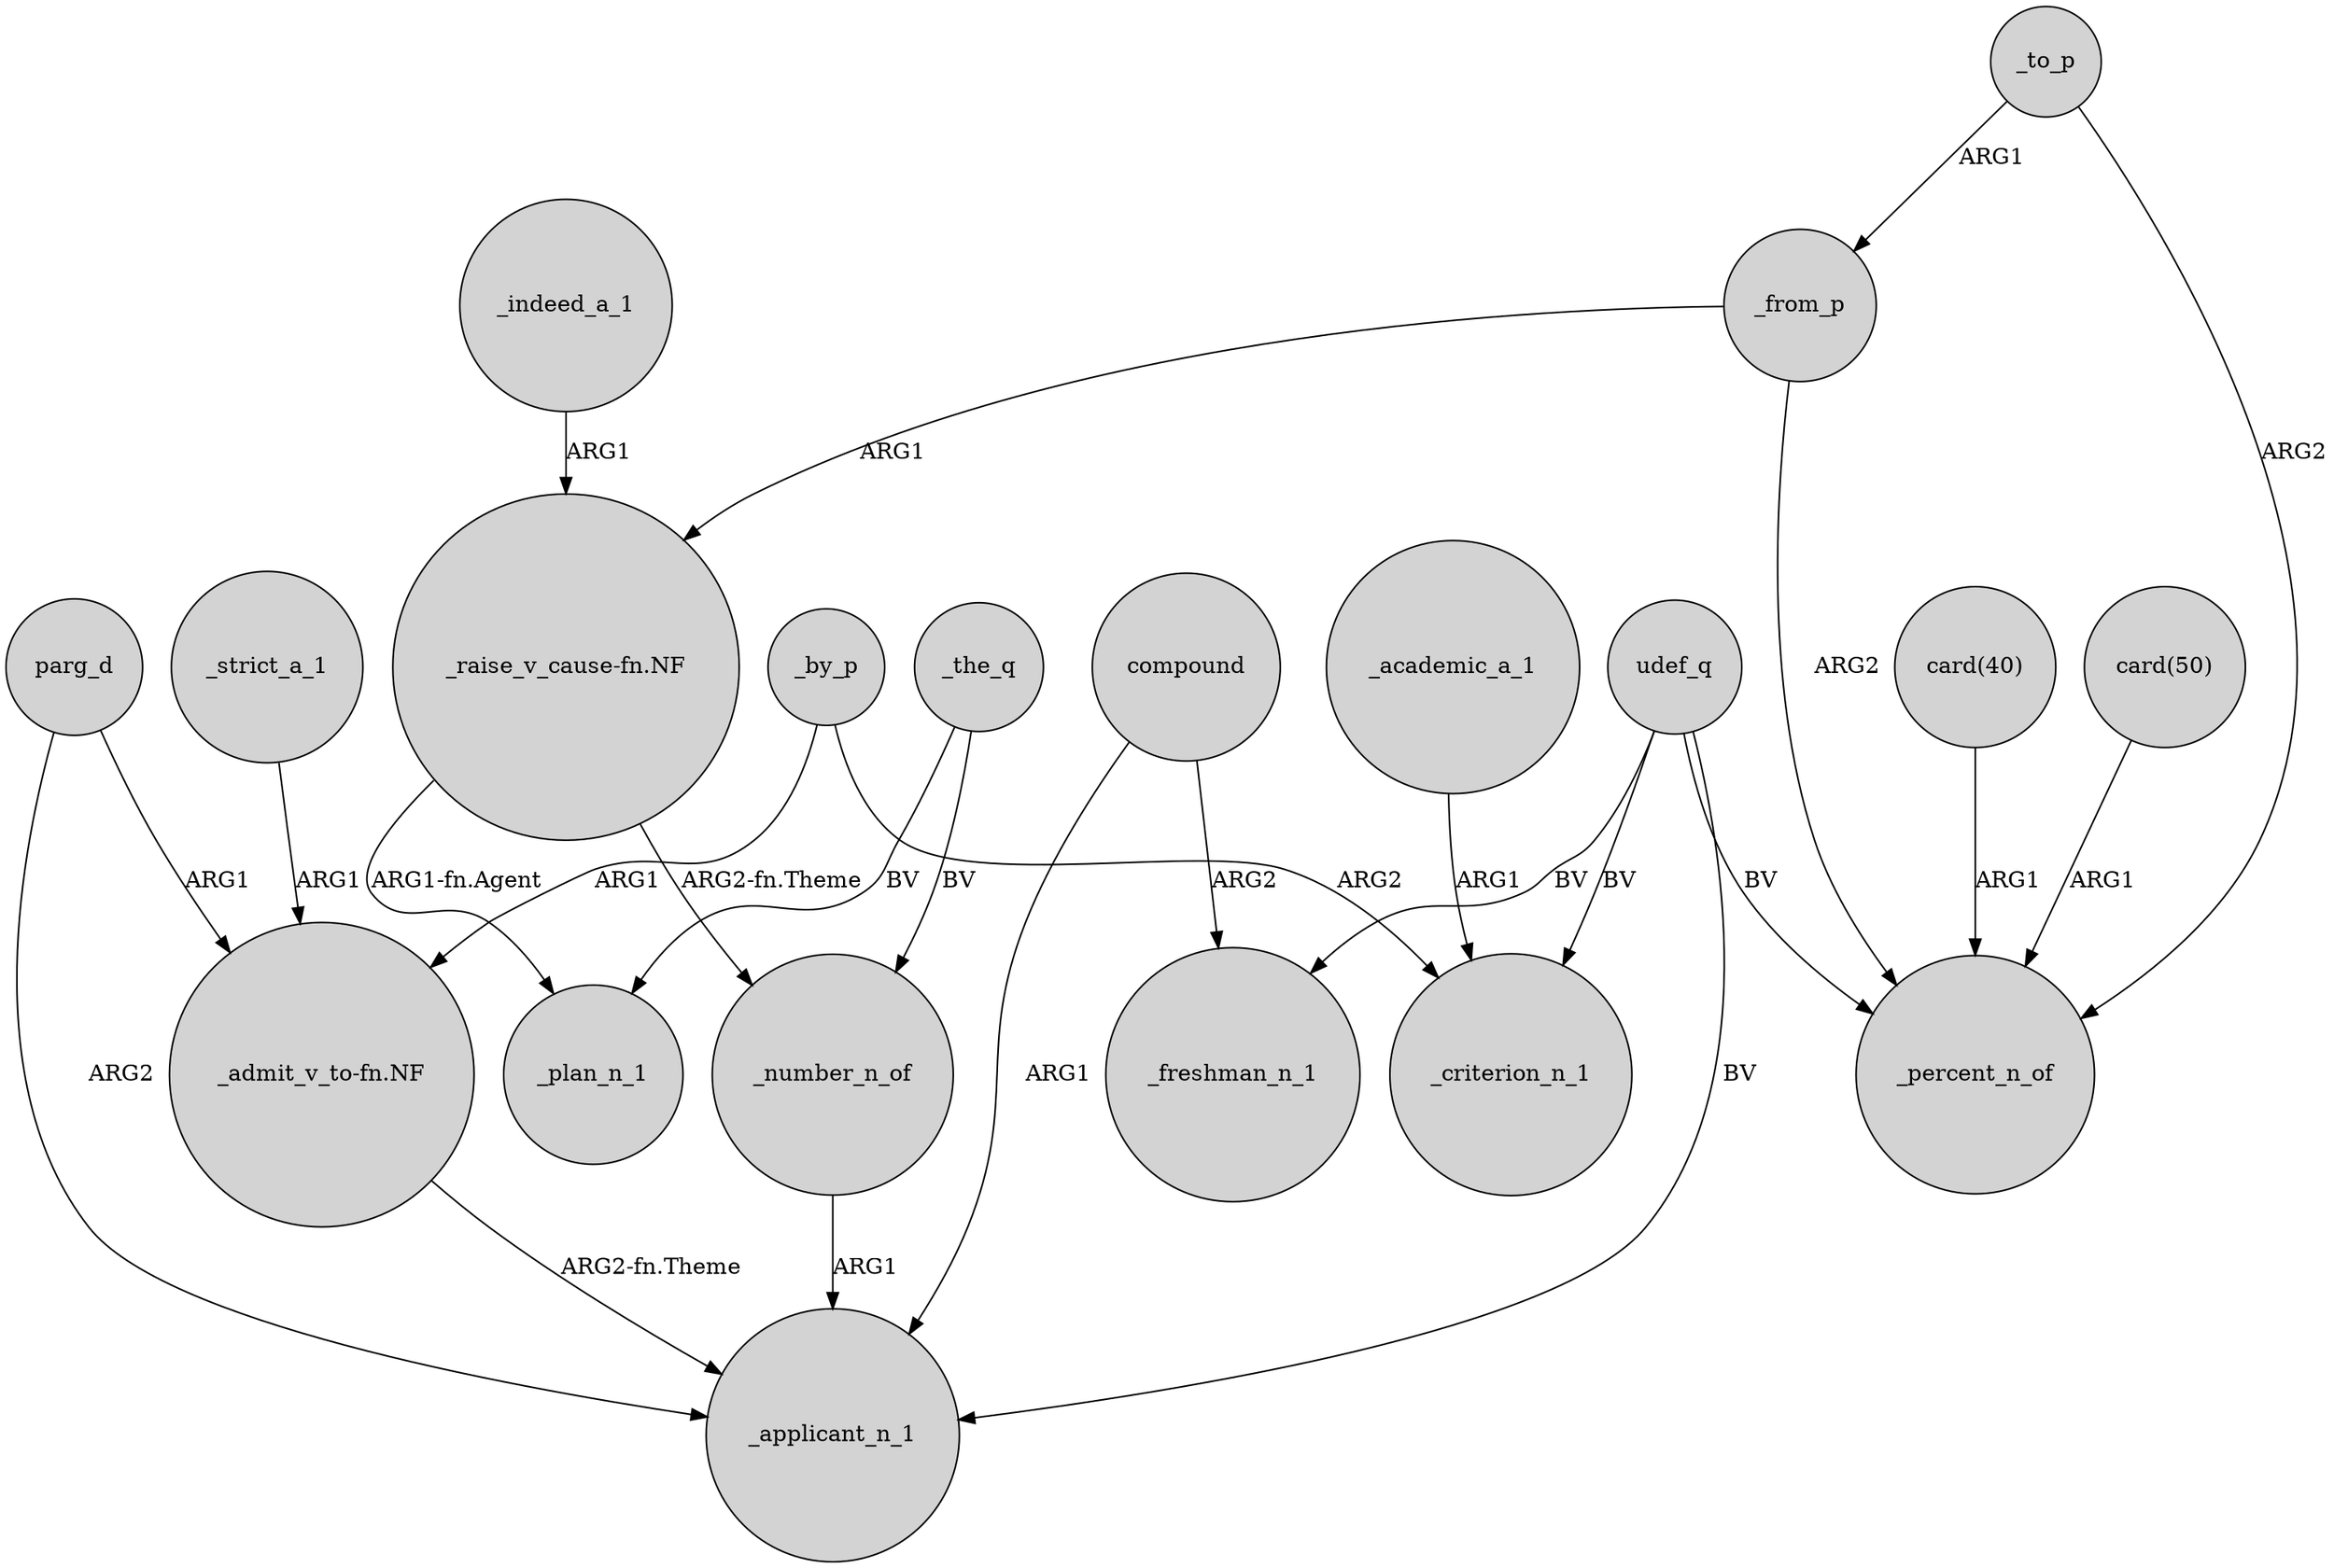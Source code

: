digraph {
	node [shape=circle style=filled]
	_number_n_of -> _applicant_n_1 [label=ARG1]
	parg_d -> _applicant_n_1 [label=ARG2]
	_strict_a_1 -> "_admit_v_to-fn.NF" [label=ARG1]
	"card(40)" -> _percent_n_of [label=ARG1]
	_the_q -> _plan_n_1 [label=BV]
	compound -> _applicant_n_1 [label=ARG1]
	"_admit_v_to-fn.NF" -> _applicant_n_1 [label="ARG2-fn.Theme"]
	_the_q -> _number_n_of [label=BV]
	udef_q -> _applicant_n_1 [label=BV]
	compound -> _freshman_n_1 [label=ARG2]
	udef_q -> _criterion_n_1 [label=BV]
	parg_d -> "_admit_v_to-fn.NF" [label=ARG1]
	"card(50)" -> _percent_n_of [label=ARG1]
	_indeed_a_1 -> "_raise_v_cause-fn.NF" [label=ARG1]
	"_raise_v_cause-fn.NF" -> _plan_n_1 [label="ARG1-fn.Agent"]
	_academic_a_1 -> _criterion_n_1 [label=ARG1]
	udef_q -> _freshman_n_1 [label=BV]
	_to_p -> _from_p [label=ARG1]
	_to_p -> _percent_n_of [label=ARG2]
	_by_p -> _criterion_n_1 [label=ARG2]
	_from_p -> _percent_n_of [label=ARG2]
	udef_q -> _percent_n_of [label=BV]
	"_raise_v_cause-fn.NF" -> _number_n_of [label="ARG2-fn.Theme"]
	_from_p -> "_raise_v_cause-fn.NF" [label=ARG1]
	_by_p -> "_admit_v_to-fn.NF" [label=ARG1]
}
